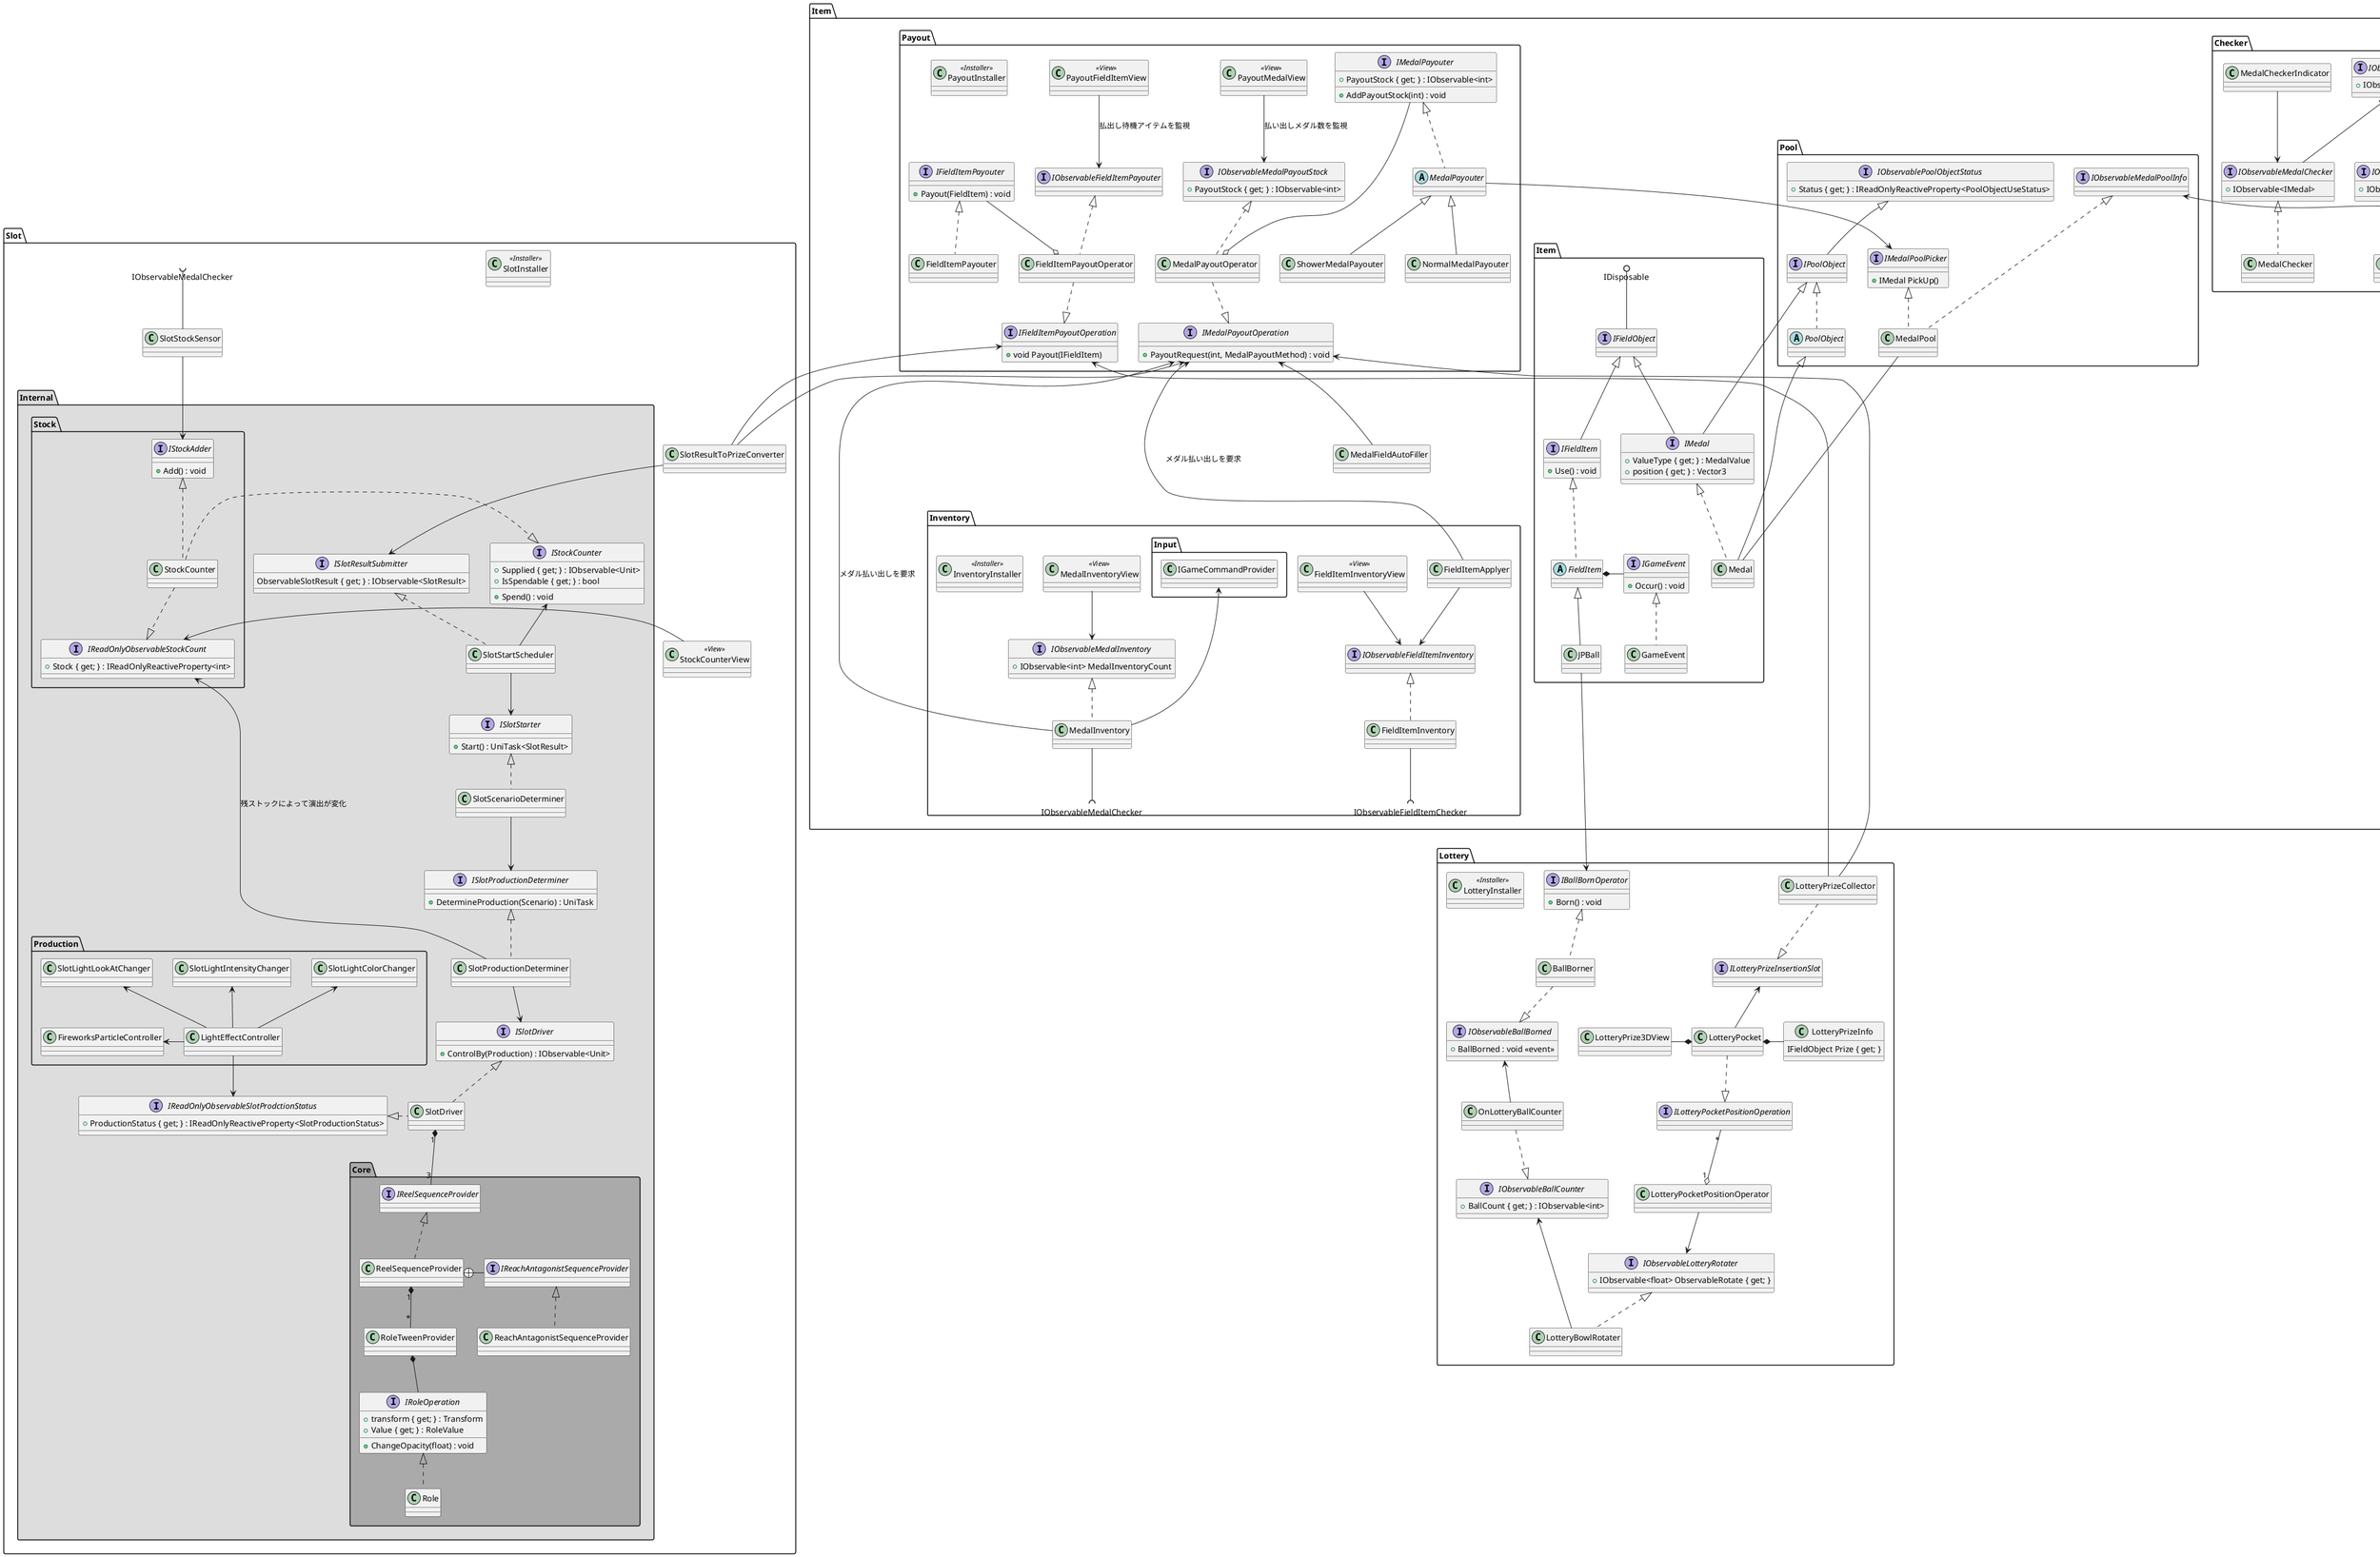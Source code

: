 @startuml MedalPusher

namespace Case{
    class PusherMover
}

namespace Item{
    namespace Item{
        interface IFieldItem{
            +Use() : void
        }
        abstract FieldItem
        interface IGameEvent{
            +Occur() : void
        }
        class GameEvent
        IFieldItem <|.. FieldItem
        IGameEvent <|.. GameEvent
        FieldItem *- IGameEvent

        FieldItem <|-- JPBall

        interface IMedal{
            +ValueType { get; } : MedalValue
            +position { get; } : Vector3
        }
        class Medal
        IMedal <|.. Medal

        interface IFieldObject
        IDisposable ()-- IFieldObject
        IFieldObject <|-- IMedal
        IFieldObject <|-- IFieldItem
    }

    namespace Pool{
        interface IObservablePoolObjectStatus{
            +Status { get; } : IReadOnlyReactiveProperty<PoolObjectUseStatus>
        }
        interface IPoolObject
        abstract PoolObject
        
        IObservablePoolObjectStatus <|-- IPoolObject
        IPoolObject <|.. PoolObject
        IPoolObject <|-- Item.Item.IMedal
        PoolObject <|-- Item.Item.Medal
       

        interface IMedalPoolPicker{
            +IMedal PickUp()
        }
        interface IObservableMedalPoolInfo
        class MedalPool

        IMedalPoolPicker <|.. MedalPool
        IObservableMedalPoolInfo <|... MedalPool

        MedalPool --- Item.Item.Medal
    }
    
    namespace Checker{
        interface IObservableItemChecker<TItem>{
            +IObservable<TItem>
        }

        interface IObservableMedalChecker{
            +IObservable<IMedal>
        }
        class MedalChecker
        IObservableItemChecker <|-- IObservableMedalChecker
        IObservableMedalChecker <|.. MedalChecker

        interface IObservableFieldItemChecker{
            +IObservable<IFieldItem>
        }
        class FieldItemChecker
        IObservableItemChecker <|-- IObservableFieldItemChecker
        IObservableFieldItemChecker <|.. FieldItemChecker

        MedalCheckerIndicator --> IObservableMedalChecker

    }
    
    namespace Payout{
        interface IMedalPayoutOperation{
            +PayoutRequest(int, MedalPayoutMethod) : void
        }
        interface IObservableMedalPayoutStock{
            +PayoutStock { get; } : IObservable<int>
        }
        class MedalPayoutOperator
        MedalPayoutOperator ..|> IMedalPayoutOperation
        IObservableMedalPayoutStock <|.. MedalPayoutOperator
        IMedalPayouter ---o MedalPayoutOperator

        interface IMedalPayouter{
            +AddPayoutStock(int) : void
            +PayoutStock { get; } : IObservable<int>
        }
        abstract MedalPayouter
        class NormalMedalPayouter
        class ShowerMedalPayouter
        IMedalPayouter <|.. MedalPayouter
        MedalPayouter <|-- NormalMedalPayouter
        MedalPayouter <|-- ShowerMedalPayouter
        MedalPayouter --> Item.Pool.IMedalPoolPicker

        interface IFieldItemPayouter{
            +Payout(FieldItem) : void
        }
        class FieldItemPayouter
        IFieldItemPayouter <|.. FieldItemPayouter


        interface IObservableFieldItemPayouter{
        }
        interface IFieldItemPayoutOperation{
            +void Payout(IFieldItem)
        }

        class FieldItemPayoutOperator
        FieldItemPayoutOperator ..|> IFieldItemPayoutOperation
        IObservableFieldItemPayouter <|.. FieldItemPayoutOperator
        IFieldItemPayouter --o FieldItemPayoutOperator

        class PayoutMedalView<<View>>
        class PayoutFieldItemView<<View>>
        PayoutMedalView --> IObservableMedalPayoutStock : 払い出しメダル数を監視
        PayoutFieldItemView --> IObservableFieldItemPayouter : 払出し待機アイテムを監視



        class PayoutInstaller<<Installer>>
    }

    'ゲーム開始時のメダル充填
    Item.Payout.IMedalPayoutOperation <-- MedalFieldAutoFiller
    
    namespace Inventory{
        interface IObservableMedalInventory{
            +IObservable<int> MedalInventoryCount
        }
        class MedalInventory
        IObservableMedalInventory <|.. MedalInventory

        interface IObservableFieldItemInventory
        class FieldItemInventory
        IObservableFieldItemInventory <|.. FieldItemInventory

        MedalInventory --(( IObservableMedalChecker
        FieldItemInventory --(( IObservableFieldItemChecker
        Input.IGameCommandProvider <--- MedalInventory

        class FieldItemApplyer
        Item.Payout.IMedalPayoutOperation <--- FieldItemApplyer : メダル払い出しを要求

        class MedalInventoryView<<View>>
        MedalInventoryView --> IObservableMedalInventory
        class FieldItemInventoryView<<View>>
        FieldItemInventoryView --> IObservableFieldItemInventory

        FieldItemApplyer --> IObservableFieldItemInventory
        MedalInventory --> Item.Payout.IMedalPayoutOperation : メダル払い出しを要求

        class InventoryInstaller<<Installer>>
    }
}

namespace UnityEngine{
    class Input<<static>>
}

namespace Input #DDDDDD{
    class InputInstaller<<Installer>>

    enum GameCommand
    
    interface IGameCommandProvider{
        +IObservable<GameCommand> InputedCommand { get; }
    }
    class GameCommandProvider
    IGameCommandProvider <|.. GameCommandProvider

    interface IInputProvider
    class UserInputProvider
    IInputProvider <|.. UserInputProvider
    UserInputProvider --> UnityEngine.Input
    GameCommandProvider --> IInputProvider

    interface IKeyConfig
    abstract KeyConfig
    class DefaultKeyConfig

    IKeyConfig <|.. KeyConfig
    KeyConfig <|-up- DefaultKeyConfig
    GameCommand <- KeyConfig

    class KeyConfigProvider<<static>>
    KeyConfigProvider --+ IKeyConfig
    GameCommandProvider -> KeyConfigProvider

    
    
}


namespace Slot {
    class SlotInstaller <<Installer>>

    namespace Internal #DDDDDD{
        namespace Stock{
            interface IReadOnlyObservableStockCount{
                +Stock { get; } : IReadOnlyReactiveProperty<int>
            }
            interface IStockAdder{
                +Add() : void
            }
            class StockCounter
            StockCounter ..|> IReadOnlyObservableStockCount
            IStockAdder <|.. StockCounter
        }
        interface IStockCounter{
            +Supplied { get; } : IObservable<Unit>
            +IsSpendable { get; } : bool
            +Spend() : void
        }
        Slot.Internal.Stock.StockCounter .|> IStockCounter
        interface ISlotResultSubmitter{
            ObservableSlotResult { get; } : IObservable<SlotResult>
        }
        class SlotStartScheduler 
        IStockCounter <-- SlotStartScheduler
        SlotStartScheduler -->  ISlotStarter
        ISlotResultSubmitter <|.. SlotStartScheduler

        interface ISlotStarter{
            +Start() : UniTask<SlotResult>
        }
        class SlotScenarioDeterminer 
        ISlotStarter <|.. SlotScenarioDeterminer
        SlotScenarioDeterminer --> ISlotProductionDeterminer

        interface ISlotProductionDeterminer{
            +DetermineProduction(Scenario) : UniTask
        }
        class SlotProductionDeterminer 
        ISlotProductionDeterminer <|.. SlotProductionDeterminer
        SlotProductionDeterminer --> ISlotDriver
        Slot.Internal.Stock.IReadOnlyObservableStockCount <-- SlotProductionDeterminer : 残ストックによって演出が変化

        interface ISlotDriver{
            +ControlBy(Production) : IObservable<Unit>
        }
        interface IReadOnlyObservableSlotProdctionStatus{
            +ProductionStatus { get; } : IReadOnlyReactiveProperty<SlotProductionStatus>
        }
        class SlotDriver 
        ISlotDriver <|.. SlotDriver
        IReadOnlyObservableSlotProdctionStatus <|. SlotDriver

        namespace Core #AAAAAA{
            class ReelSequenceProvider
            interface IReelSequenceProvider
            IReelSequenceProvider <|.. ReelSequenceProvider
            Slot.Internal.SlotDriver "1"*--"3" IReelSequenceProvider

            class RoleTweenProvider
            ReelSequenceProvider "1"*--"*" RoleTweenProvider
            RoleTweenProvider *-- IRoleOperation

            interface IReachAntagonistSequenceProvider
            class ReachAntagonistSequenceProvider
            IReachAntagonistSequenceProvider <|.. ReachAntagonistSequenceProvider

            ReelSequenceProvider +- IReachAntagonistSequenceProvider

            interface IRoleOperation{
                +transform { get; } : Transform
                +Value { get; } : RoleValue
                +ChangeOpacity(float) : void
            }
            class Role
            IRoleOperation <|.. Role
        }

        namespace Production{
            
            class LightEffectController
            LightEffectController --> Slot.Internal.IReadOnlyObservableSlotProdctionStatus

            class SlotLightColorChanger
            class SlotLightIntensityChanger
            class SlotLightLookAtChanger
            class FireworksParticleController

            SlotLightColorChanger <-- LightEffectController
            SlotLightIntensityChanger <-- LightEffectController
            SlotLightLookAtChanger <-- LightEffectController
            FireworksParticleController <- LightEffectController
        }
    }

    ' namespace Interface{
        class StockCounterView<<View>>
        StockCounterView -> Slot.Internal.Stock.IReadOnlyObservableStockCount

        class SlotResultToPrizeConverter 
        SlotResultToPrizeConverter --> Slot.Internal.ISlotResultSubmitter
        Item.Payout.IFieldItemPayoutOperation <- SlotResultToPrizeConverter
        Item.Payout.IMedalPayoutOperation <-- SlotResultToPrizeConverter

        class SlotStockSensor 
        SlotStockSensor --> Slot.Internal.Stock.IStockAdder
        IObservableMedalChecker ))-- SlotStockSensor
    ' }
}


' namespace PayoutPinball{
'     interface IPinballPocket
'     class PinballPocket
'     IPinballPocket <|.. PinballPocket

'     interface IPinballEvent
'     class PinballEvent
'     IPinballEvent <|.. PinballEvent

'     PinballPocket *- IPinballEvent
'     PinballPocket --(( IObservableMedalChecker
' }



namespace Lottery{

    interface IObservableLotteryRotater{
        +IObservable<float> ObservableRotate { get; }
    }
    class LotteryBowlRotater
    IObservableLotteryRotater <|.. LotteryBowlRotater

    class LotteryPrizeInfo{
        IFieldObject Prize { get; }
    }
    interface ILotteryPocketPositionOperation
    class LotteryPocket
    LotteryPocket ..|> ILotteryPocketPositionOperation

    class LotteryPocketPositionOperator
    LotteryPocketPositionOperator --> IObservableLotteryRotater 
    ILotteryPocketPositionOperation "*" --o "1" LotteryPocketPositionOperator

    class LotteryPrize3DView
    LotteryPrize3DView -* LotteryPocket

    interface ILotteryPrizeInsertionSlot
    class LotteryPrizeCollector
    LotteryPrizeCollector ..|> ILotteryPrizeInsertionSlot

    ILotteryPrizeInsertionSlot <-- LotteryPocket
    LotteryPocket *- LotteryPrizeInfo

    Item.Payout.IFieldItemPayoutOperation <-- LotteryPrizeCollector
    Item.Payout.IMedalPayoutOperation <-- LotteryPrizeCollector

    interface IBallBornOperator{
        +Born() : void
    }
    interface IObservableBallBorned{
        +BallBorned : void <<event>>
    }
    class BallBorner
    IBallBornOperator <|.. BallBorner
    BallBorner ..|> IObservableBallBorned
    Item.Item.JPBall ----> IBallBornOperator

    interface IObservableBallCounter{
        +BallCount { get; } : IObservable<int>
    }
    class OnLotteryBallCounter
    OnLotteryBallCounter ..|> IObservableBallCounter
    IObservableBallBorned <-- OnLotteryBallCounter
    IObservableBallCounter <--- LotteryBowlRotater

    class LotteryInstaller<<Installer>>{}
}

namespace Debug{
    class MedalPoolDebug

    Item.Pool.IObservableMedalPoolInfo <-- MedalPoolDebug
}

class SceneInstaller<<Installer>>

@enduml